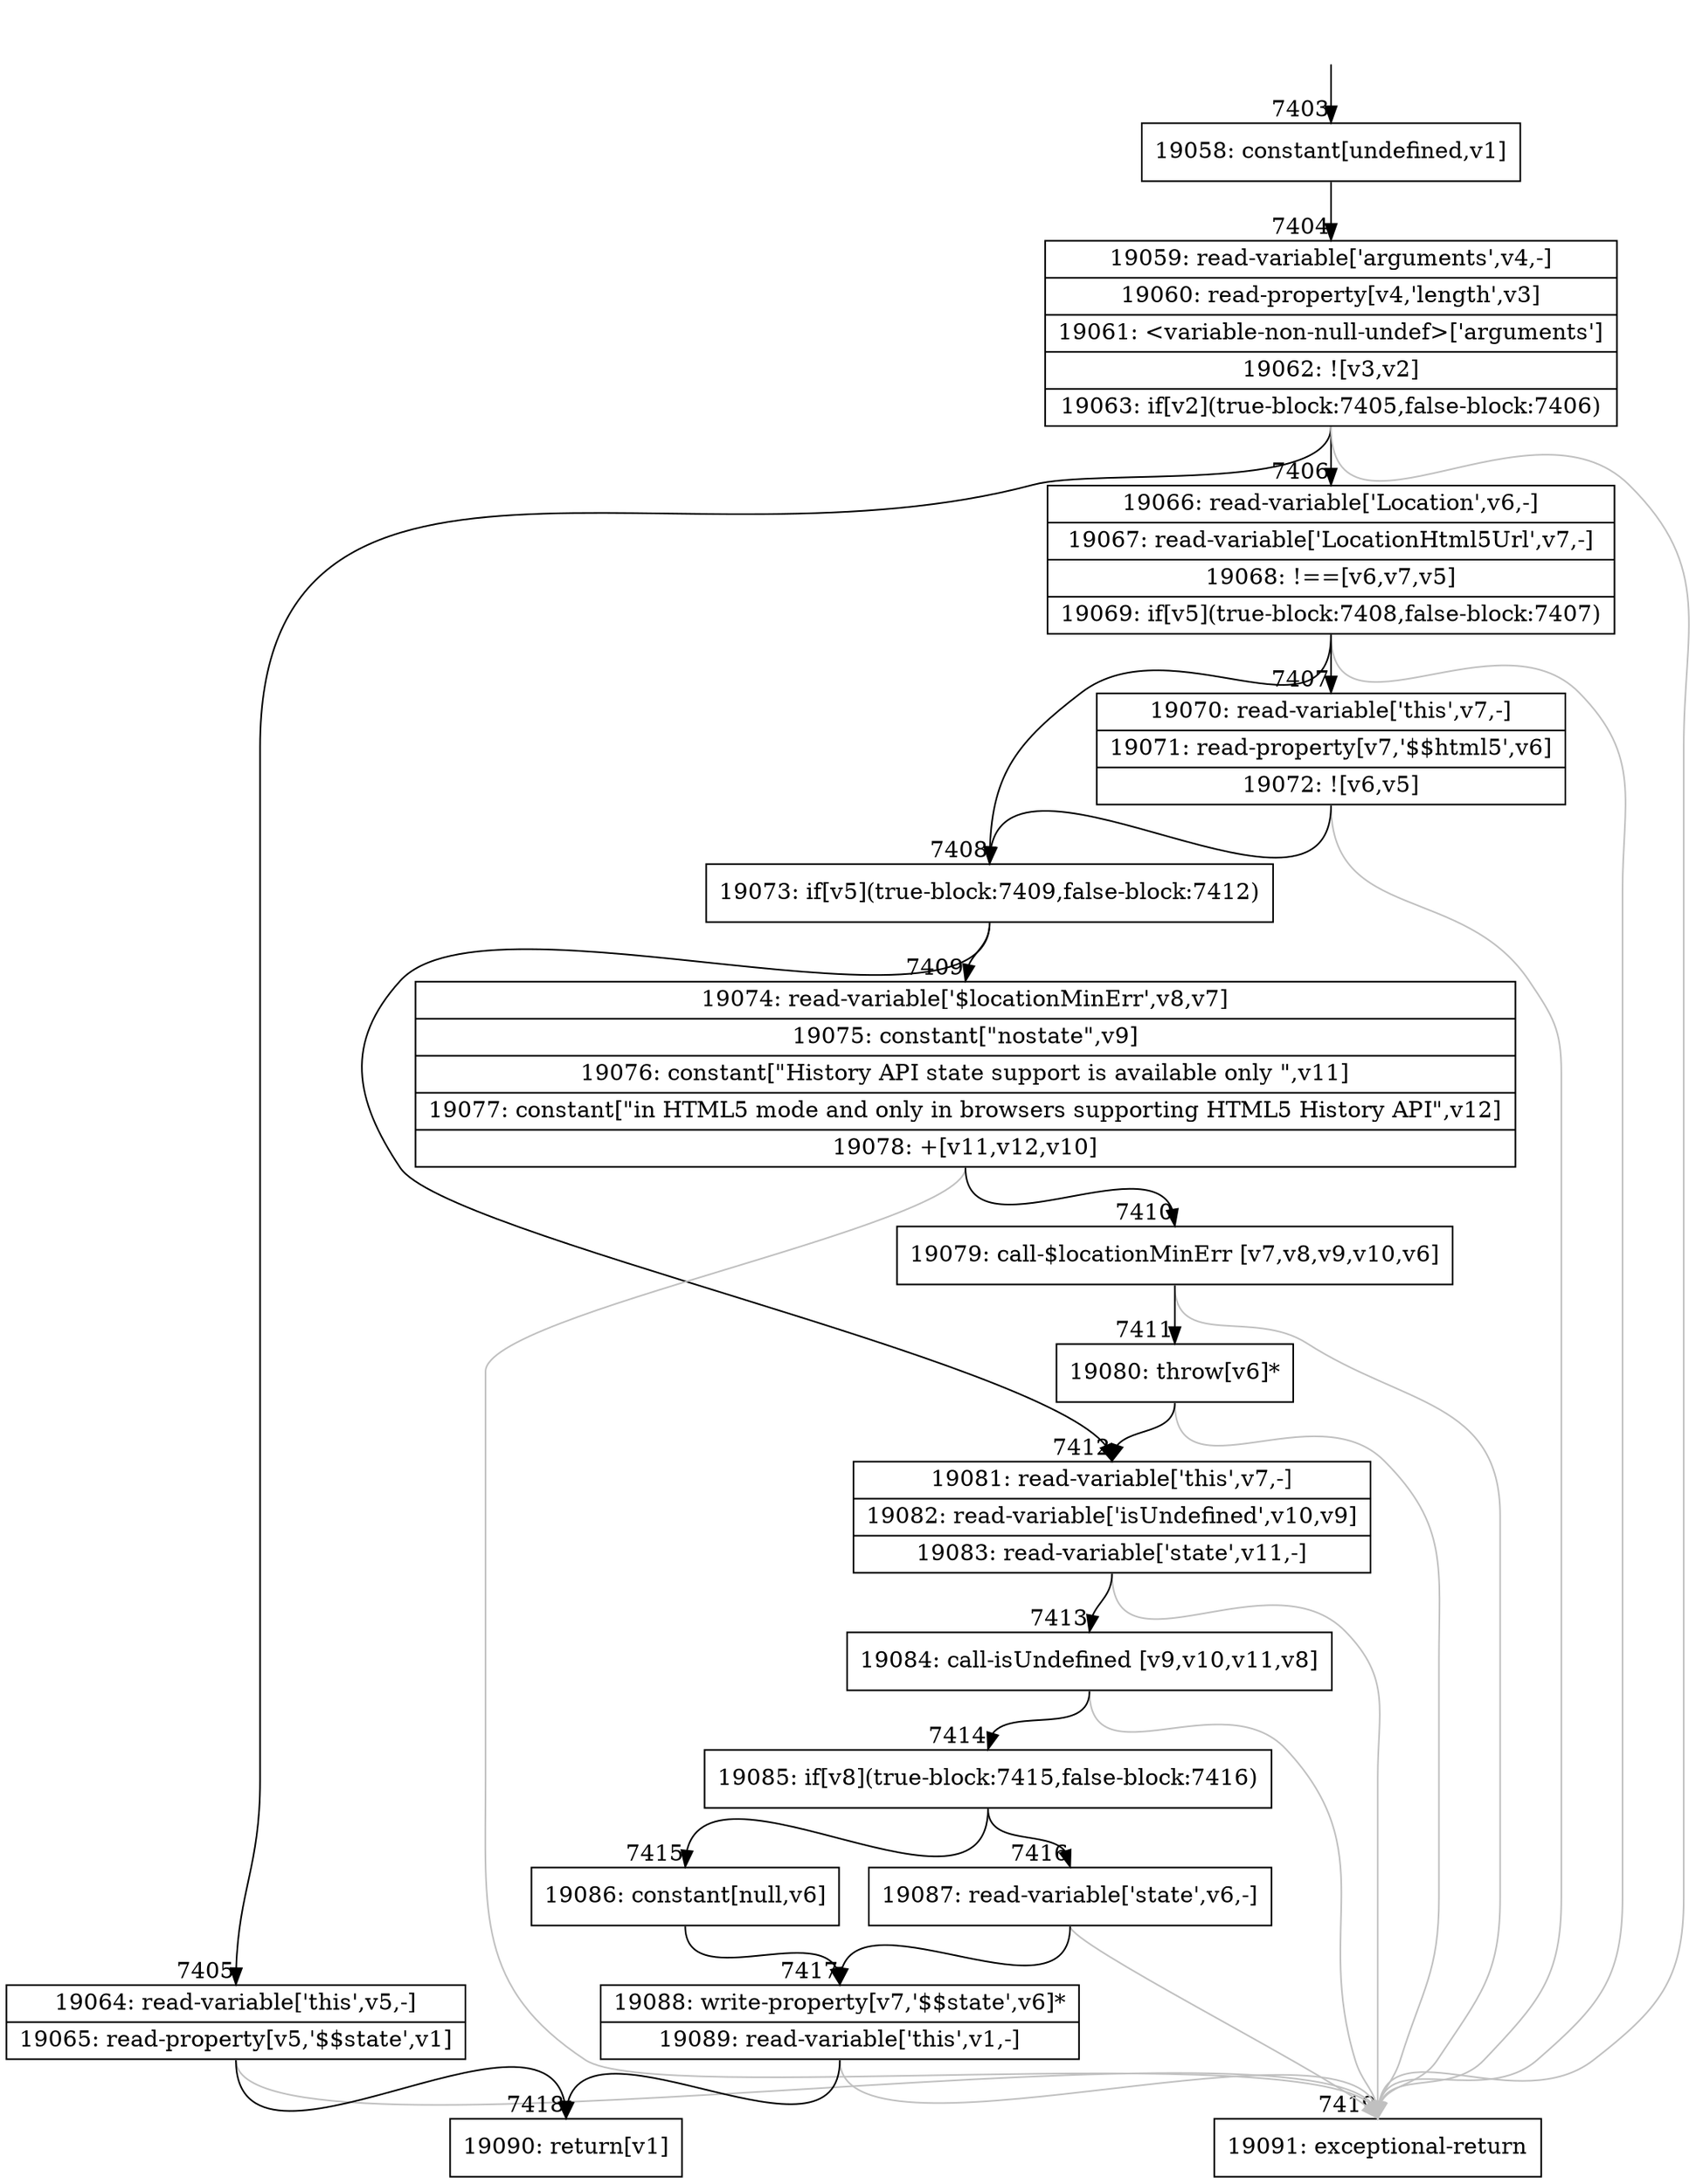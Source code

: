 digraph {
rankdir="TD"
BB_entry554[shape=none,label=""];
BB_entry554 -> BB7403 [tailport=s, headport=n, headlabel="    7403"]
BB7403 [shape=record label="{19058: constant[undefined,v1]}" ] 
BB7403 -> BB7404 [tailport=s, headport=n, headlabel="      7404"]
BB7404 [shape=record label="{19059: read-variable['arguments',v4,-]|19060: read-property[v4,'length',v3]|19061: \<variable-non-null-undef\>['arguments']|19062: ![v3,v2]|19063: if[v2](true-block:7405,false-block:7406)}" ] 
BB7404 -> BB7405 [tailport=s, headport=n, headlabel="      7405"]
BB7404 -> BB7406 [tailport=s, headport=n, headlabel="      7406"]
BB7404 -> BB7419 [tailport=s, headport=n, color=gray, headlabel="      7419"]
BB7405 [shape=record label="{19064: read-variable['this',v5,-]|19065: read-property[v5,'$$state',v1]}" ] 
BB7405 -> BB7418 [tailport=s, headport=n, headlabel="      7418"]
BB7405 -> BB7419 [tailport=s, headport=n, color=gray]
BB7406 [shape=record label="{19066: read-variable['Location',v6,-]|19067: read-variable['LocationHtml5Url',v7,-]|19068: !==[v6,v7,v5]|19069: if[v5](true-block:7408,false-block:7407)}" ] 
BB7406 -> BB7408 [tailport=s, headport=n, headlabel="      7408"]
BB7406 -> BB7407 [tailport=s, headport=n, headlabel="      7407"]
BB7406 -> BB7419 [tailport=s, headport=n, color=gray]
BB7407 [shape=record label="{19070: read-variable['this',v7,-]|19071: read-property[v7,'$$html5',v6]|19072: ![v6,v5]}" ] 
BB7407 -> BB7408 [tailport=s, headport=n]
BB7407 -> BB7419 [tailport=s, headport=n, color=gray]
BB7408 [shape=record label="{19073: if[v5](true-block:7409,false-block:7412)}" ] 
BB7408 -> BB7409 [tailport=s, headport=n, headlabel="      7409"]
BB7408 -> BB7412 [tailport=s, headport=n, headlabel="      7412"]
BB7409 [shape=record label="{19074: read-variable['$locationMinErr',v8,v7]|19075: constant[\"nostate\",v9]|19076: constant[\"History API state support is available only \",v11]|19077: constant[\"in HTML5 mode and only in browsers supporting HTML5 History API\",v12]|19078: +[v11,v12,v10]}" ] 
BB7409 -> BB7410 [tailport=s, headport=n, headlabel="      7410"]
BB7409 -> BB7419 [tailport=s, headport=n, color=gray]
BB7410 [shape=record label="{19079: call-$locationMinErr [v7,v8,v9,v10,v6]}" ] 
BB7410 -> BB7411 [tailport=s, headport=n, headlabel="      7411"]
BB7410 -> BB7419 [tailport=s, headport=n, color=gray]
BB7411 [shape=record label="{19080: throw[v6]*}" ] 
BB7411 -> BB7412 [tailport=s, headport=n]
BB7411 -> BB7419 [tailport=s, headport=n, color=gray]
BB7412 [shape=record label="{19081: read-variable['this',v7,-]|19082: read-variable['isUndefined',v10,v9]|19083: read-variable['state',v11,-]}" ] 
BB7412 -> BB7413 [tailport=s, headport=n, headlabel="      7413"]
BB7412 -> BB7419 [tailport=s, headport=n, color=gray]
BB7413 [shape=record label="{19084: call-isUndefined [v9,v10,v11,v8]}" ] 
BB7413 -> BB7414 [tailport=s, headport=n, headlabel="      7414"]
BB7413 -> BB7419 [tailport=s, headport=n, color=gray]
BB7414 [shape=record label="{19085: if[v8](true-block:7415,false-block:7416)}" ] 
BB7414 -> BB7415 [tailport=s, headport=n, headlabel="      7415"]
BB7414 -> BB7416 [tailport=s, headport=n, headlabel="      7416"]
BB7415 [shape=record label="{19086: constant[null,v6]}" ] 
BB7415 -> BB7417 [tailport=s, headport=n, headlabel="      7417"]
BB7416 [shape=record label="{19087: read-variable['state',v6,-]}" ] 
BB7416 -> BB7417 [tailport=s, headport=n]
BB7416 -> BB7419 [tailport=s, headport=n, color=gray]
BB7417 [shape=record label="{19088: write-property[v7,'$$state',v6]*|19089: read-variable['this',v1,-]}" ] 
BB7417 -> BB7418 [tailport=s, headport=n]
BB7417 -> BB7419 [tailport=s, headport=n, color=gray]
BB7418 [shape=record label="{19090: return[v1]}" ] 
BB7419 [shape=record label="{19091: exceptional-return}" ] 
//#$~ 11843
}
